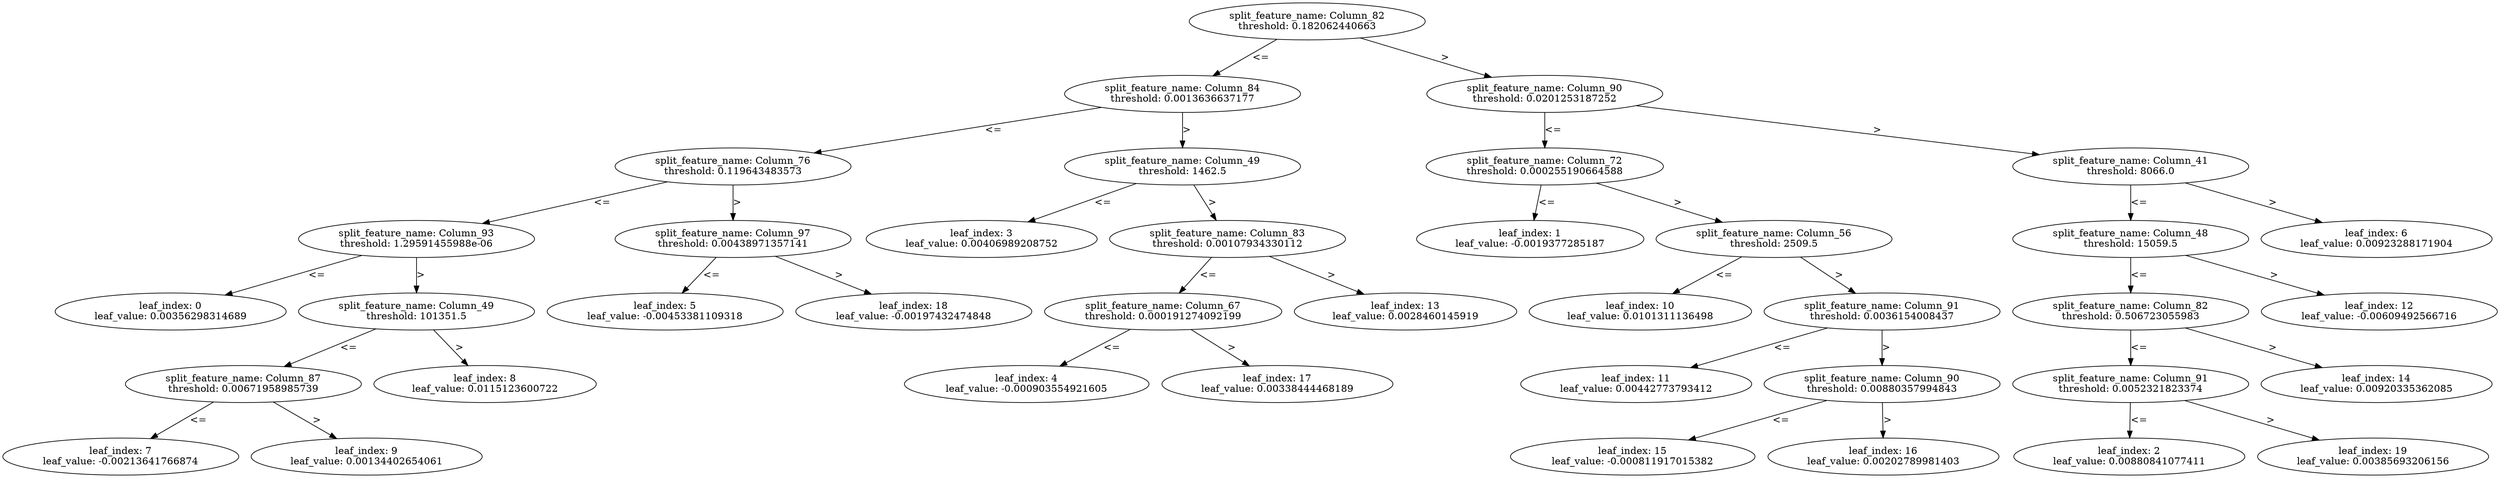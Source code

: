 digraph Tree41 {
	split0 [label="split_feature_name: Column_82\nthreshold: 0.182062440663"]
	split2 [label="split_feature_name: Column_84\nthreshold: 0.0013636637177"]
	split4 [label="split_feature_name: Column_76\nthreshold: 0.119643483573"]
	split6 [label="split_feature_name: Column_93\nthreshold: 1.29591455988e-06"]
	leaf0 [label="leaf_index: 0\nleaf_value: 0.00356298314689"]
	split6 -> leaf0 [label="<="]
	split7 [label="split_feature_name: Column_49\nthreshold: 101351.5"]
	split8 [label="split_feature_name: Column_87\nthreshold: 0.00671958985739"]
	leaf7 [label="leaf_index: 7\nleaf_value: -0.00213641766874"]
	split8 -> leaf7 [label="<="]
	leaf9 [label="leaf_index: 9\nleaf_value: 0.00134402654061"]
	split8 -> leaf9 [label=">"]
	split7 -> split8 [label="<="]
	leaf8 [label="leaf_index: 8\nleaf_value: 0.0115123600722"]
	split7 -> leaf8 [label=">"]
	split6 -> split7 [label=">"]
	split4 -> split6 [label="<="]
	split17 [label="split_feature_name: Column_97\nthreshold: 0.00438971357141"]
	leaf5 [label="leaf_index: 5\nleaf_value: -0.00453381109318"]
	split17 -> leaf5 [label="<="]
	leaf18 [label="leaf_index: 18\nleaf_value: -0.00197432474848"]
	split17 -> leaf18 [label=">"]
	split4 -> split17 [label=">"]
	split2 -> split4 [label="<="]
	split3 [label="split_feature_name: Column_49\nthreshold: 1462.5"]
	leaf3 [label="leaf_index: 3\nleaf_value: 0.00406989208752"]
	split3 -> leaf3 [label="<="]
	split12 [label="split_feature_name: Column_83\nthreshold: 0.00107934330112"]
	split16 [label="split_feature_name: Column_67\nthreshold: 0.000191274092199"]
	leaf4 [label="leaf_index: 4\nleaf_value: -0.000903554921605"]
	split16 -> leaf4 [label="<="]
	leaf17 [label="leaf_index: 17\nleaf_value: 0.00338444468189"]
	split16 -> leaf17 [label=">"]
	split12 -> split16 [label="<="]
	leaf13 [label="leaf_index: 13\nleaf_value: 0.0028460145919"]
	split12 -> leaf13 [label=">"]
	split3 -> split12 [label=">"]
	split2 -> split3 [label=">"]
	split0 -> split2 [label="<="]
	split1 [label="split_feature_name: Column_90\nthreshold: 0.0201253187252"]
	split9 [label="split_feature_name: Column_72\nthreshold: 0.000255190664588"]
	leaf1 [label="leaf_index: 1\nleaf_value: -0.0019377285187"]
	split9 -> leaf1 [label="<="]
	split10 [label="split_feature_name: Column_56\nthreshold: 2509.5"]
	leaf10 [label="leaf_index: 10\nleaf_value: 0.0101311136498"]
	split10 -> leaf10 [label="<="]
	split14 [label="split_feature_name: Column_91\nthreshold: 0.0036154008437"]
	leaf11 [label="leaf_index: 11\nleaf_value: 0.00442773793412"]
	split14 -> leaf11 [label="<="]
	split15 [label="split_feature_name: Column_90\nthreshold: 0.00880357994843"]
	leaf15 [label="leaf_index: 15\nleaf_value: -0.000811917015382"]
	split15 -> leaf15 [label="<="]
	leaf16 [label="leaf_index: 16\nleaf_value: 0.00202789981403"]
	split15 -> leaf16 [label=">"]
	split14 -> split15 [label=">"]
	split10 -> split14 [label=">"]
	split9 -> split10 [label=">"]
	split1 -> split9 [label="<="]
	split5 [label="split_feature_name: Column_41\nthreshold: 8066.0"]
	split11 [label="split_feature_name: Column_48\nthreshold: 15059.5"]
	split13 [label="split_feature_name: Column_82\nthreshold: 0.506723055983"]
	split18 [label="split_feature_name: Column_91\nthreshold: 0.0052321823374"]
	leaf2 [label="leaf_index: 2\nleaf_value: 0.00880841077411"]
	split18 -> leaf2 [label="<="]
	leaf19 [label="leaf_index: 19\nleaf_value: 0.00385693206156"]
	split18 -> leaf19 [label=">"]
	split13 -> split18 [label="<="]
	leaf14 [label="leaf_index: 14\nleaf_value: 0.00920335362085"]
	split13 -> leaf14 [label=">"]
	split11 -> split13 [label="<="]
	leaf12 [label="leaf_index: 12\nleaf_value: -0.00609492566716"]
	split11 -> leaf12 [label=">"]
	split5 -> split11 [label="<="]
	leaf6 [label="leaf_index: 6\nleaf_value: 0.00923288171904"]
	split5 -> leaf6 [label=">"]
	split1 -> split5 [label=">"]
	split0 -> split1 [label=">"]
}
